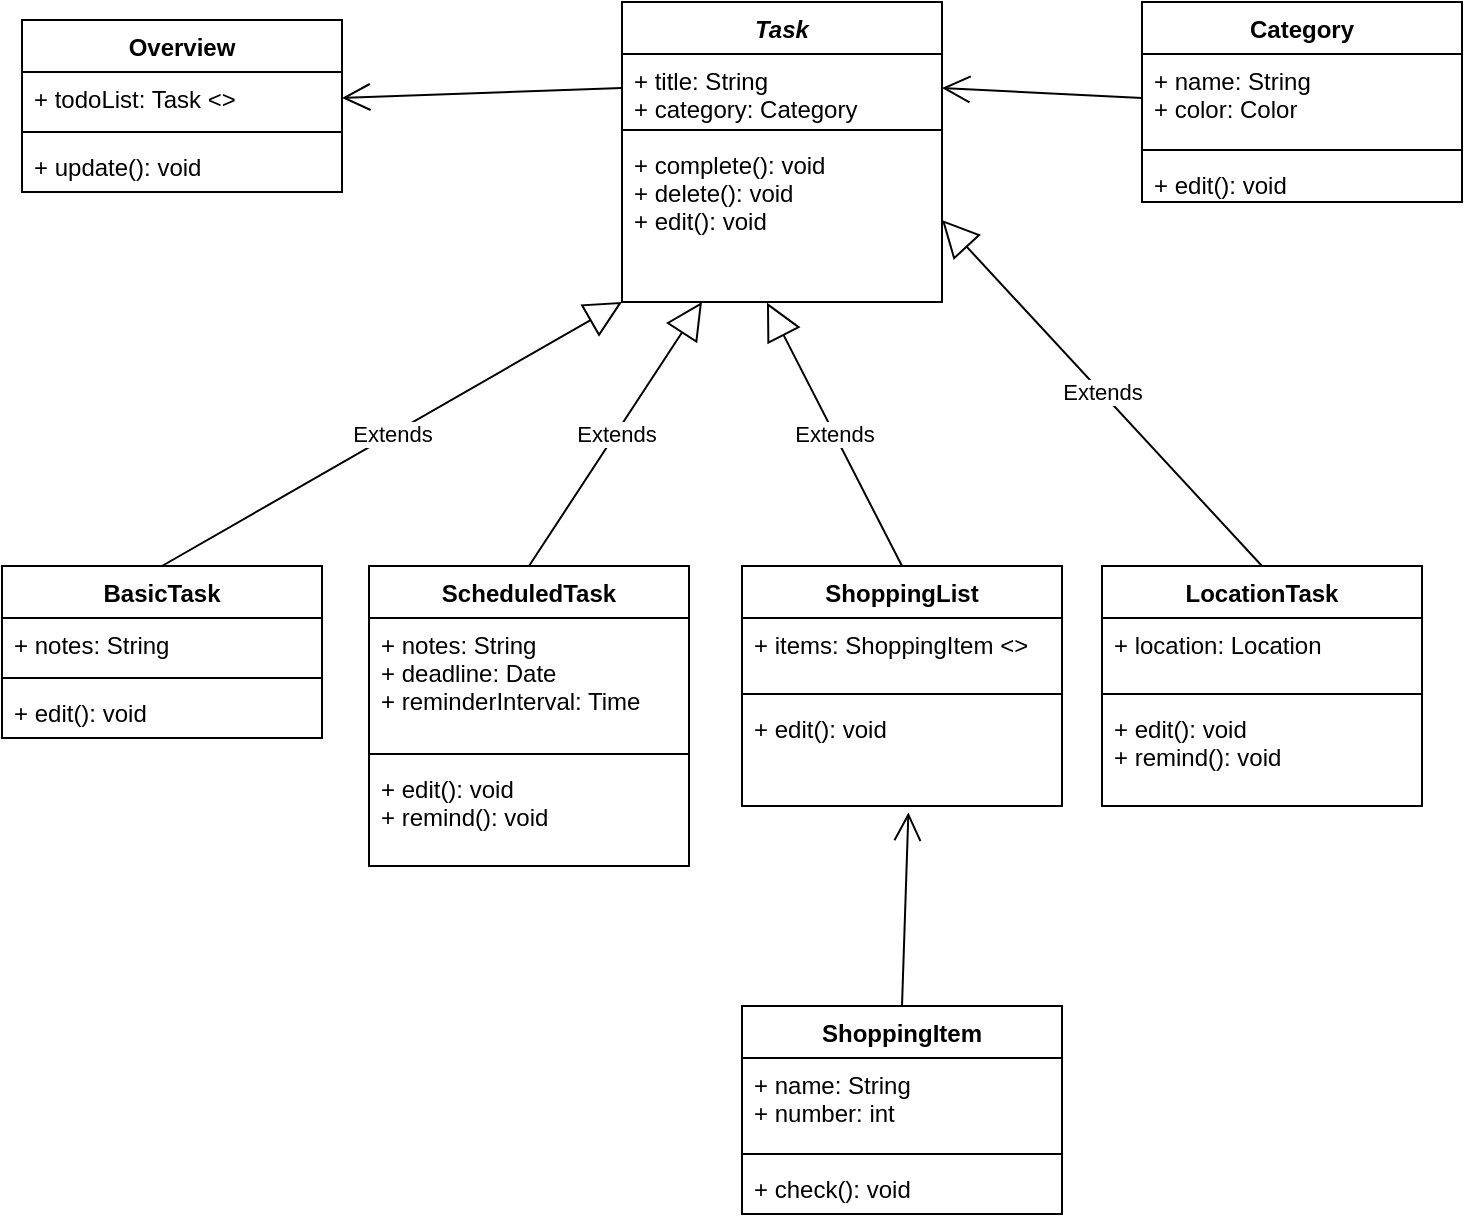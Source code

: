 <mxfile version="13.7.7" type="github">
  <diagram id="C5RBs43oDa-KdzZeNtuy" name="Page-1">
    <mxGraphModel dx="1162" dy="606" grid="1" gridSize="10" guides="1" tooltips="1" connect="1" arrows="1" fold="1" page="1" pageScale="1" pageWidth="827" pageHeight="1169" math="0" shadow="0">
      <root>
        <mxCell id="WIyWlLk6GJQsqaUBKTNV-0" />
        <mxCell id="WIyWlLk6GJQsqaUBKTNV-1" parent="WIyWlLk6GJQsqaUBKTNV-0" />
        <mxCell id="w285jd2p5i2l29Z6StmO-8" value="Extends" style="endArrow=block;endSize=16;endFill=0;html=1;entryX=0;entryY=1;entryDx=0;entryDy=0;exitX=0.5;exitY=0;exitDx=0;exitDy=0;" edge="1" parent="WIyWlLk6GJQsqaUBKTNV-1" source="w285jd2p5i2l29Z6StmO-4" target="w285jd2p5i2l29Z6StmO-0">
          <mxGeometry width="160" relative="1" as="geometry">
            <mxPoint x="350" y="280" as="sourcePoint" />
            <mxPoint x="510" y="280" as="targetPoint" />
          </mxGeometry>
        </mxCell>
        <mxCell id="w285jd2p5i2l29Z6StmO-13" value="Extends" style="endArrow=block;endSize=16;endFill=0;html=1;entryX=0.25;entryY=1;entryDx=0;entryDy=0;exitX=0.5;exitY=0;exitDx=0;exitDy=0;" edge="1" parent="WIyWlLk6GJQsqaUBKTNV-1" source="w285jd2p5i2l29Z6StmO-9" target="w285jd2p5i2l29Z6StmO-0">
          <mxGeometry width="160" relative="1" as="geometry">
            <mxPoint x="310" y="260" as="sourcePoint" />
            <mxPoint x="470" y="260" as="targetPoint" />
          </mxGeometry>
        </mxCell>
        <mxCell id="w285jd2p5i2l29Z6StmO-4" value="BasicTask" style="swimlane;fontStyle=1;align=center;verticalAlign=top;childLayout=stackLayout;horizontal=1;startSize=26;horizontalStack=0;resizeParent=1;resizeParentMax=0;resizeLast=0;collapsible=1;marginBottom=0;" vertex="1" parent="WIyWlLk6GJQsqaUBKTNV-1">
          <mxGeometry x="70" y="320" width="160" height="86" as="geometry" />
        </mxCell>
        <mxCell id="w285jd2p5i2l29Z6StmO-5" value="+ notes: String" style="text;strokeColor=none;fillColor=none;align=left;verticalAlign=top;spacingLeft=4;spacingRight=4;overflow=hidden;rotatable=0;points=[[0,0.5],[1,0.5]];portConstraint=eastwest;" vertex="1" parent="w285jd2p5i2l29Z6StmO-4">
          <mxGeometry y="26" width="160" height="26" as="geometry" />
        </mxCell>
        <mxCell id="w285jd2p5i2l29Z6StmO-6" value="" style="line;strokeWidth=1;fillColor=none;align=left;verticalAlign=middle;spacingTop=-1;spacingLeft=3;spacingRight=3;rotatable=0;labelPosition=right;points=[];portConstraint=eastwest;" vertex="1" parent="w285jd2p5i2l29Z6StmO-4">
          <mxGeometry y="52" width="160" height="8" as="geometry" />
        </mxCell>
        <mxCell id="w285jd2p5i2l29Z6StmO-7" value="+ edit(): void" style="text;strokeColor=none;fillColor=none;align=left;verticalAlign=top;spacingLeft=4;spacingRight=4;overflow=hidden;rotatable=0;points=[[0,0.5],[1,0.5]];portConstraint=eastwest;" vertex="1" parent="w285jd2p5i2l29Z6StmO-4">
          <mxGeometry y="60" width="160" height="26" as="geometry" />
        </mxCell>
        <mxCell id="w285jd2p5i2l29Z6StmO-34" value="Extends" style="endArrow=block;endSize=16;endFill=0;html=1;entryX=0.453;entryY=1.004;entryDx=0;entryDy=0;entryPerimeter=0;exitX=0.5;exitY=0;exitDx=0;exitDy=0;" edge="1" parent="WIyWlLk6GJQsqaUBKTNV-1" source="w285jd2p5i2l29Z6StmO-14" target="w285jd2p5i2l29Z6StmO-3">
          <mxGeometry width="160" relative="1" as="geometry">
            <mxPoint x="350" y="290" as="sourcePoint" />
            <mxPoint x="510" y="290" as="targetPoint" />
          </mxGeometry>
        </mxCell>
        <mxCell id="w285jd2p5i2l29Z6StmO-35" value="" style="endArrow=open;endFill=1;endSize=12;html=1;entryX=0.52;entryY=1.062;entryDx=0;entryDy=0;entryPerimeter=0;exitX=0.5;exitY=0;exitDx=0;exitDy=0;" edge="1" parent="WIyWlLk6GJQsqaUBKTNV-1" source="w285jd2p5i2l29Z6StmO-26" target="w285jd2p5i2l29Z6StmO-17">
          <mxGeometry width="160" relative="1" as="geometry">
            <mxPoint x="490" y="520" as="sourcePoint" />
            <mxPoint x="650" y="520" as="targetPoint" />
          </mxGeometry>
        </mxCell>
        <mxCell id="w285jd2p5i2l29Z6StmO-9" value="ScheduledTask" style="swimlane;fontStyle=1;align=center;verticalAlign=top;childLayout=stackLayout;horizontal=1;startSize=26;horizontalStack=0;resizeParent=1;resizeParentMax=0;resizeLast=0;collapsible=1;marginBottom=0;" vertex="1" parent="WIyWlLk6GJQsqaUBKTNV-1">
          <mxGeometry x="253.5" y="320" width="160" height="150" as="geometry" />
        </mxCell>
        <mxCell id="w285jd2p5i2l29Z6StmO-10" value="+ notes: String&#xa;+ deadline: Date&#xa;+ reminderInterval: Time&#xa;" style="text;strokeColor=none;fillColor=none;align=left;verticalAlign=top;spacingLeft=4;spacingRight=4;overflow=hidden;rotatable=0;points=[[0,0.5],[1,0.5]];portConstraint=eastwest;" vertex="1" parent="w285jd2p5i2l29Z6StmO-9">
          <mxGeometry y="26" width="160" height="64" as="geometry" />
        </mxCell>
        <mxCell id="w285jd2p5i2l29Z6StmO-11" value="" style="line;strokeWidth=1;fillColor=none;align=left;verticalAlign=middle;spacingTop=-1;spacingLeft=3;spacingRight=3;rotatable=0;labelPosition=right;points=[];portConstraint=eastwest;" vertex="1" parent="w285jd2p5i2l29Z6StmO-9">
          <mxGeometry y="90" width="160" height="8" as="geometry" />
        </mxCell>
        <mxCell id="w285jd2p5i2l29Z6StmO-12" value="+ edit(): void&#xa;+ remind(): void&#xa;" style="text;strokeColor=none;fillColor=none;align=left;verticalAlign=top;spacingLeft=4;spacingRight=4;overflow=hidden;rotatable=0;points=[[0,0.5],[1,0.5]];portConstraint=eastwest;" vertex="1" parent="w285jd2p5i2l29Z6StmO-9">
          <mxGeometry y="98" width="160" height="52" as="geometry" />
        </mxCell>
        <mxCell id="w285jd2p5i2l29Z6StmO-14" value="ShoppingList" style="swimlane;fontStyle=1;align=center;verticalAlign=top;childLayout=stackLayout;horizontal=1;startSize=26;horizontalStack=0;resizeParent=1;resizeParentMax=0;resizeLast=0;collapsible=1;marginBottom=0;" vertex="1" parent="WIyWlLk6GJQsqaUBKTNV-1">
          <mxGeometry x="440" y="320" width="160" height="120" as="geometry" />
        </mxCell>
        <mxCell id="w285jd2p5i2l29Z6StmO-15" value="+ items: ShoppingItem &lt;&gt;" style="text;strokeColor=none;fillColor=none;align=left;verticalAlign=top;spacingLeft=4;spacingRight=4;overflow=hidden;rotatable=0;points=[[0,0.5],[1,0.5]];portConstraint=eastwest;" vertex="1" parent="w285jd2p5i2l29Z6StmO-14">
          <mxGeometry y="26" width="160" height="34" as="geometry" />
        </mxCell>
        <mxCell id="w285jd2p5i2l29Z6StmO-16" value="" style="line;strokeWidth=1;fillColor=none;align=left;verticalAlign=middle;spacingTop=-1;spacingLeft=3;spacingRight=3;rotatable=0;labelPosition=right;points=[];portConstraint=eastwest;" vertex="1" parent="w285jd2p5i2l29Z6StmO-14">
          <mxGeometry y="60" width="160" height="8" as="geometry" />
        </mxCell>
        <mxCell id="w285jd2p5i2l29Z6StmO-17" value="+ edit(): void&#xa;&#xa;" style="text;strokeColor=none;fillColor=none;align=left;verticalAlign=top;spacingLeft=4;spacingRight=4;overflow=hidden;rotatable=0;points=[[0,0.5],[1,0.5]];portConstraint=eastwest;" vertex="1" parent="w285jd2p5i2l29Z6StmO-14">
          <mxGeometry y="68" width="160" height="52" as="geometry" />
        </mxCell>
        <mxCell id="w285jd2p5i2l29Z6StmO-26" value="ShoppingItem" style="swimlane;fontStyle=1;align=center;verticalAlign=top;childLayout=stackLayout;horizontal=1;startSize=26;horizontalStack=0;resizeParent=1;resizeParentMax=0;resizeLast=0;collapsible=1;marginBottom=0;" vertex="1" parent="WIyWlLk6GJQsqaUBKTNV-1">
          <mxGeometry x="440" y="540" width="160" height="104" as="geometry" />
        </mxCell>
        <mxCell id="w285jd2p5i2l29Z6StmO-27" value="+ name: String&#xa;+ number: int&#xa;" style="text;strokeColor=none;fillColor=none;align=left;verticalAlign=top;spacingLeft=4;spacingRight=4;overflow=hidden;rotatable=0;points=[[0,0.5],[1,0.5]];portConstraint=eastwest;" vertex="1" parent="w285jd2p5i2l29Z6StmO-26">
          <mxGeometry y="26" width="160" height="44" as="geometry" />
        </mxCell>
        <mxCell id="w285jd2p5i2l29Z6StmO-28" value="" style="line;strokeWidth=1;fillColor=none;align=left;verticalAlign=middle;spacingTop=-1;spacingLeft=3;spacingRight=3;rotatable=0;labelPosition=right;points=[];portConstraint=eastwest;" vertex="1" parent="w285jd2p5i2l29Z6StmO-26">
          <mxGeometry y="70" width="160" height="8" as="geometry" />
        </mxCell>
        <mxCell id="w285jd2p5i2l29Z6StmO-29" value="+ check(): void" style="text;strokeColor=none;fillColor=none;align=left;verticalAlign=top;spacingLeft=4;spacingRight=4;overflow=hidden;rotatable=0;points=[[0,0.5],[1,0.5]];portConstraint=eastwest;" vertex="1" parent="w285jd2p5i2l29Z6StmO-26">
          <mxGeometry y="78" width="160" height="26" as="geometry" />
        </mxCell>
        <mxCell id="w285jd2p5i2l29Z6StmO-36" value="Category" style="swimlane;fontStyle=1;align=center;verticalAlign=top;childLayout=stackLayout;horizontal=1;startSize=26;horizontalStack=0;resizeParent=1;resizeParentMax=0;resizeLast=0;collapsible=1;marginBottom=0;" vertex="1" parent="WIyWlLk6GJQsqaUBKTNV-1">
          <mxGeometry x="640" y="38" width="160" height="100" as="geometry" />
        </mxCell>
        <mxCell id="w285jd2p5i2l29Z6StmO-37" value="+ name: String&#xa;+ color: Color&#xa;" style="text;strokeColor=none;fillColor=none;align=left;verticalAlign=top;spacingLeft=4;spacingRight=4;overflow=hidden;rotatable=0;points=[[0,0.5],[1,0.5]];portConstraint=eastwest;" vertex="1" parent="w285jd2p5i2l29Z6StmO-36">
          <mxGeometry y="26" width="160" height="44" as="geometry" />
        </mxCell>
        <mxCell id="w285jd2p5i2l29Z6StmO-38" value="" style="line;strokeWidth=1;fillColor=none;align=left;verticalAlign=middle;spacingTop=-1;spacingLeft=3;spacingRight=3;rotatable=0;labelPosition=right;points=[];portConstraint=eastwest;" vertex="1" parent="w285jd2p5i2l29Z6StmO-36">
          <mxGeometry y="70" width="160" height="8" as="geometry" />
        </mxCell>
        <mxCell id="w285jd2p5i2l29Z6StmO-39" value="+ edit(): void" style="text;strokeColor=none;fillColor=none;align=left;verticalAlign=top;spacingLeft=4;spacingRight=4;overflow=hidden;rotatable=0;points=[[0,0.5],[1,0.5]];portConstraint=eastwest;" vertex="1" parent="w285jd2p5i2l29Z6StmO-36">
          <mxGeometry y="78" width="160" height="22" as="geometry" />
        </mxCell>
        <mxCell id="w285jd2p5i2l29Z6StmO-40" value="" style="endArrow=open;endFill=1;endSize=12;html=1;entryX=1;entryY=0.5;entryDx=0;entryDy=0;exitX=0;exitY=0.5;exitDx=0;exitDy=0;" edge="1" parent="WIyWlLk6GJQsqaUBKTNV-1" source="w285jd2p5i2l29Z6StmO-37" target="w285jd2p5i2l29Z6StmO-1">
          <mxGeometry width="160" relative="1" as="geometry">
            <mxPoint x="470" y="87.58" as="sourcePoint" />
            <mxPoint x="630" y="87.58" as="targetPoint" />
          </mxGeometry>
        </mxCell>
        <mxCell id="w285jd2p5i2l29Z6StmO-0" value="Task" style="swimlane;fontStyle=3;align=center;verticalAlign=top;childLayout=stackLayout;horizontal=1;startSize=26;horizontalStack=0;resizeParent=1;resizeParentMax=0;resizeLast=0;collapsible=1;marginBottom=0;" vertex="1" parent="WIyWlLk6GJQsqaUBKTNV-1">
          <mxGeometry x="380" y="38" width="160" height="150" as="geometry">
            <mxRectangle x="280" y="200" width="60" height="26" as="alternateBounds" />
          </mxGeometry>
        </mxCell>
        <mxCell id="w285jd2p5i2l29Z6StmO-1" value="+ title: String&#xa;+ category: Category&#xa;" style="text;strokeColor=none;fillColor=none;align=left;verticalAlign=top;spacingLeft=4;spacingRight=4;overflow=hidden;rotatable=0;points=[[0,0.5],[1,0.5]];portConstraint=eastwest;" vertex="1" parent="w285jd2p5i2l29Z6StmO-0">
          <mxGeometry y="26" width="160" height="34" as="geometry" />
        </mxCell>
        <mxCell id="w285jd2p5i2l29Z6StmO-2" value="" style="line;strokeWidth=1;fillColor=none;align=left;verticalAlign=middle;spacingTop=-1;spacingLeft=3;spacingRight=3;rotatable=0;labelPosition=right;points=[];portConstraint=eastwest;" vertex="1" parent="w285jd2p5i2l29Z6StmO-0">
          <mxGeometry y="60" width="160" height="8" as="geometry" />
        </mxCell>
        <mxCell id="w285jd2p5i2l29Z6StmO-3" value="+ complete(): void&#xa;+ delete(): void&#xa;+ edit(): void&#xa;&#xa;" style="text;strokeColor=none;fillColor=none;align=left;verticalAlign=top;spacingLeft=4;spacingRight=4;overflow=hidden;rotatable=0;points=[[0,0.5],[1,0.5]];portConstraint=eastwest;" vertex="1" parent="w285jd2p5i2l29Z6StmO-0">
          <mxGeometry y="68" width="160" height="82" as="geometry" />
        </mxCell>
        <mxCell id="w285jd2p5i2l29Z6StmO-41" value="Overview" style="swimlane;fontStyle=1;align=center;verticalAlign=top;childLayout=stackLayout;horizontal=1;startSize=26;horizontalStack=0;resizeParent=1;resizeParentMax=0;resizeLast=0;collapsible=1;marginBottom=0;" vertex="1" parent="WIyWlLk6GJQsqaUBKTNV-1">
          <mxGeometry x="80" y="47" width="160" height="86" as="geometry" />
        </mxCell>
        <mxCell id="w285jd2p5i2l29Z6StmO-42" value="+ todoList: Task &lt;&gt;" style="text;strokeColor=none;fillColor=none;align=left;verticalAlign=top;spacingLeft=4;spacingRight=4;overflow=hidden;rotatable=0;points=[[0,0.5],[1,0.5]];portConstraint=eastwest;" vertex="1" parent="w285jd2p5i2l29Z6StmO-41">
          <mxGeometry y="26" width="160" height="26" as="geometry" />
        </mxCell>
        <mxCell id="w285jd2p5i2l29Z6StmO-43" value="" style="line;strokeWidth=1;fillColor=none;align=left;verticalAlign=middle;spacingTop=-1;spacingLeft=3;spacingRight=3;rotatable=0;labelPosition=right;points=[];portConstraint=eastwest;" vertex="1" parent="w285jd2p5i2l29Z6StmO-41">
          <mxGeometry y="52" width="160" height="8" as="geometry" />
        </mxCell>
        <mxCell id="w285jd2p5i2l29Z6StmO-44" value="+ update(): void" style="text;strokeColor=none;fillColor=none;align=left;verticalAlign=top;spacingLeft=4;spacingRight=4;overflow=hidden;rotatable=0;points=[[0,0.5],[1,0.5]];portConstraint=eastwest;" vertex="1" parent="w285jd2p5i2l29Z6StmO-41">
          <mxGeometry y="60" width="160" height="26" as="geometry" />
        </mxCell>
        <mxCell id="w285jd2p5i2l29Z6StmO-45" value="" style="endArrow=open;endFill=1;endSize=12;html=1;entryX=1;entryY=0.5;entryDx=0;entryDy=0;exitX=0;exitY=0.5;exitDx=0;exitDy=0;" edge="1" parent="WIyWlLk6GJQsqaUBKTNV-1" source="w285jd2p5i2l29Z6StmO-1" target="w285jd2p5i2l29Z6StmO-42">
          <mxGeometry width="160" relative="1" as="geometry">
            <mxPoint x="370" y="100" as="sourcePoint" />
            <mxPoint x="280" y="150" as="targetPoint" />
          </mxGeometry>
        </mxCell>
        <mxCell id="w285jd2p5i2l29Z6StmO-46" value="LocationTask" style="swimlane;fontStyle=1;align=center;verticalAlign=top;childLayout=stackLayout;horizontal=1;startSize=26;horizontalStack=0;resizeParent=1;resizeParentMax=0;resizeLast=0;collapsible=1;marginBottom=0;" vertex="1" parent="WIyWlLk6GJQsqaUBKTNV-1">
          <mxGeometry x="620" y="320" width="160" height="120" as="geometry" />
        </mxCell>
        <mxCell id="w285jd2p5i2l29Z6StmO-47" value="+ location: Location" style="text;strokeColor=none;fillColor=none;align=left;verticalAlign=top;spacingLeft=4;spacingRight=4;overflow=hidden;rotatable=0;points=[[0,0.5],[1,0.5]];portConstraint=eastwest;" vertex="1" parent="w285jd2p5i2l29Z6StmO-46">
          <mxGeometry y="26" width="160" height="34" as="geometry" />
        </mxCell>
        <mxCell id="w285jd2p5i2l29Z6StmO-48" value="" style="line;strokeWidth=1;fillColor=none;align=left;verticalAlign=middle;spacingTop=-1;spacingLeft=3;spacingRight=3;rotatable=0;labelPosition=right;points=[];portConstraint=eastwest;" vertex="1" parent="w285jd2p5i2l29Z6StmO-46">
          <mxGeometry y="60" width="160" height="8" as="geometry" />
        </mxCell>
        <mxCell id="w285jd2p5i2l29Z6StmO-49" value="+ edit(): void&#xa;+ remind(): void&#xa;&#xa;" style="text;strokeColor=none;fillColor=none;align=left;verticalAlign=top;spacingLeft=4;spacingRight=4;overflow=hidden;rotatable=0;points=[[0,0.5],[1,0.5]];portConstraint=eastwest;" vertex="1" parent="w285jd2p5i2l29Z6StmO-46">
          <mxGeometry y="68" width="160" height="52" as="geometry" />
        </mxCell>
        <mxCell id="w285jd2p5i2l29Z6StmO-50" value="Extends" style="endArrow=block;endSize=16;endFill=0;html=1;entryX=1;entryY=0.5;entryDx=0;entryDy=0;exitX=0.5;exitY=0;exitDx=0;exitDy=0;" edge="1" parent="WIyWlLk6GJQsqaUBKTNV-1" source="w285jd2p5i2l29Z6StmO-46" target="w285jd2p5i2l29Z6StmO-3">
          <mxGeometry width="160" relative="1" as="geometry">
            <mxPoint x="727.52" y="311.67" as="sourcePoint" />
            <mxPoint x="660.0" y="179.998" as="targetPoint" />
          </mxGeometry>
        </mxCell>
      </root>
    </mxGraphModel>
  </diagram>
</mxfile>
